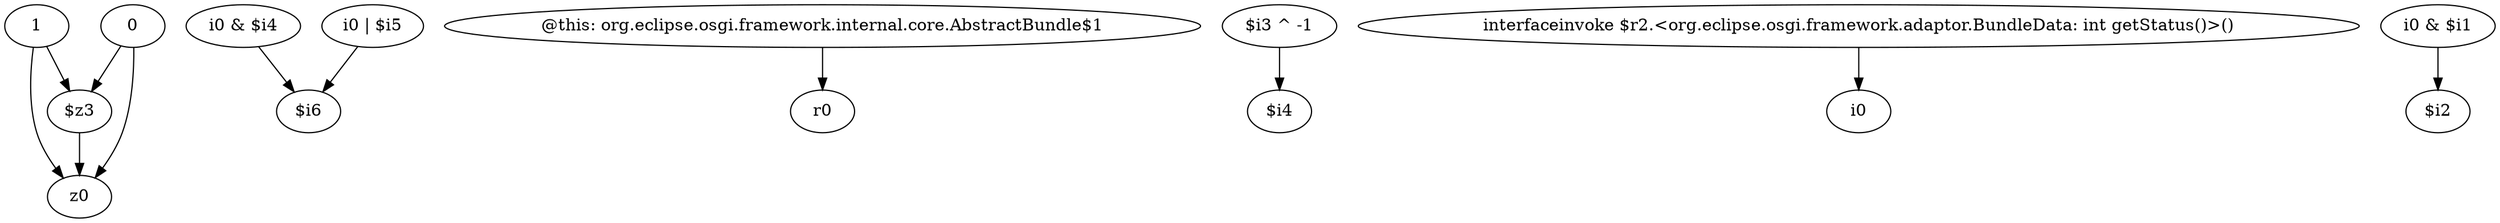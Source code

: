 digraph g {
0[label="1"]
1[label="$z3"]
0->1[label=""]
2[label="0"]
2->1[label=""]
3[label="z0"]
1->3[label=""]
4[label="i0 & $i4"]
5[label="$i6"]
4->5[label=""]
6[label="i0 | $i5"]
6->5[label=""]
2->3[label=""]
7[label="@this: org.eclipse.osgi.framework.internal.core.AbstractBundle$1"]
8[label="r0"]
7->8[label=""]
0->3[label=""]
9[label="$i3 ^ -1"]
10[label="$i4"]
9->10[label=""]
11[label="interfaceinvoke $r2.<org.eclipse.osgi.framework.adaptor.BundleData: int getStatus()>()"]
12[label="i0"]
11->12[label=""]
13[label="i0 & $i1"]
14[label="$i2"]
13->14[label=""]
}